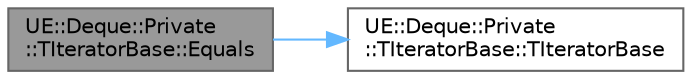 digraph "UE::Deque::Private::TIteratorBase::Equals"
{
 // INTERACTIVE_SVG=YES
 // LATEX_PDF_SIZE
  bgcolor="transparent";
  edge [fontname=Helvetica,fontsize=10,labelfontname=Helvetica,labelfontsize=10];
  node [fontname=Helvetica,fontsize=10,shape=box,height=0.2,width=0.4];
  rankdir="LR";
  Node1 [id="Node000001",label="UE::Deque::Private\l::TIteratorBase::Equals",height=0.2,width=0.4,color="gray40", fillcolor="grey60", style="filled", fontcolor="black",tooltip=" "];
  Node1 -> Node2 [id="edge1_Node000001_Node000002",color="steelblue1",style="solid",tooltip=" "];
  Node2 [id="Node000002",label="UE::Deque::Private\l::TIteratorBase::TIteratorBase",height=0.2,width=0.4,color="grey40", fillcolor="white", style="filled",URL="$d6/de2/classUE_1_1Deque_1_1Private_1_1TIteratorBase.html#a859f37ba58fbf57a2c56743f25fc038f",tooltip=" "];
}
